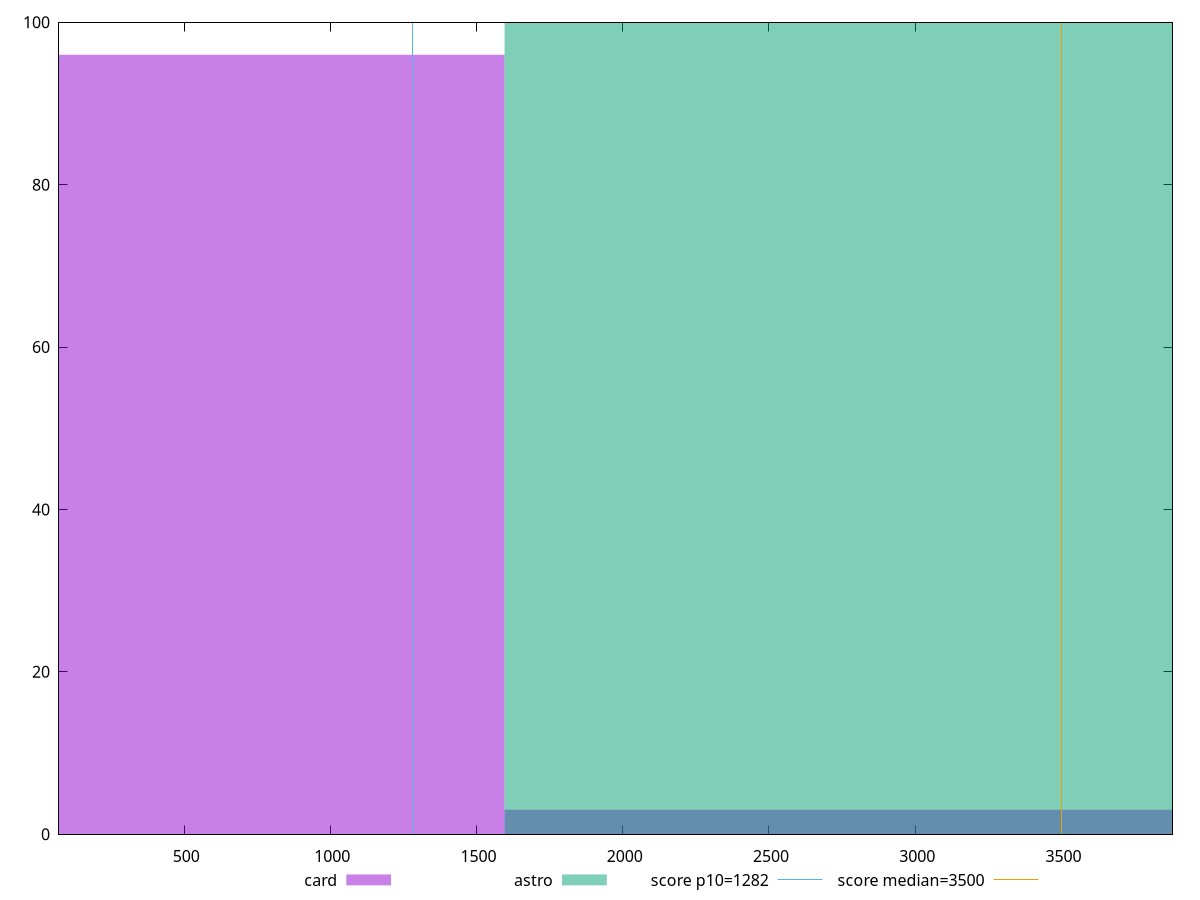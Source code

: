reset

$card <<EOF
3191.5451300276604 3
0 96
EOF

$astro <<EOF
3191.5451300276604 100
EOF

set key outside below
set boxwidth 3191.5451300276604
set xrange [71.99599999999998:3880.0159999999983]
set yrange [0:100]
set trange [0:100]
set style fill transparent solid 0.5 noborder

set parametric
set terminal svg size 640, 500 enhanced background rgb 'white'
set output "report/report_00029_2021-02-24T13-36-40.390Z/bootup-time/comparison/histogram/2_vs_3.svg"

plot $card title "card" with boxes, \
     $astro title "astro" with boxes, \
     1282,t title "score p10=1282", \
     3500,t title "score median=3500"

reset

